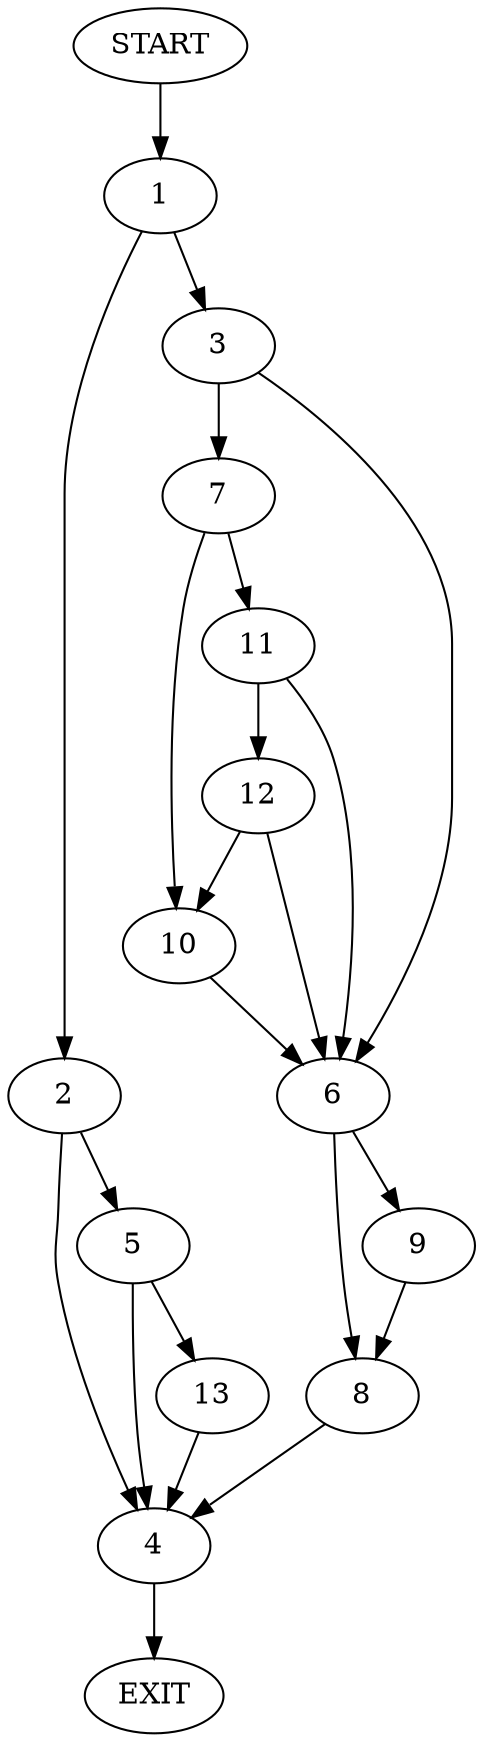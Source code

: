 digraph {
0 [label="START"];
1;
2;
3;
4;
5;
6;
7;
8;
9;
10;
11;
12;
13;
14 [label="EXIT"];
0 -> 1;
1 -> 2;
1 -> 3;
2 -> 4;
2 -> 5;
3 -> 6;
3 -> 7;
6 -> 8;
6 -> 9;
7 -> 10;
7 -> 11;
10 -> 6;
11 -> 12;
11 -> 6;
12 -> 10;
12 -> 6;
9 -> 8;
8 -> 4;
4 -> 14;
5 -> 4;
5 -> 13;
13 -> 4;
}